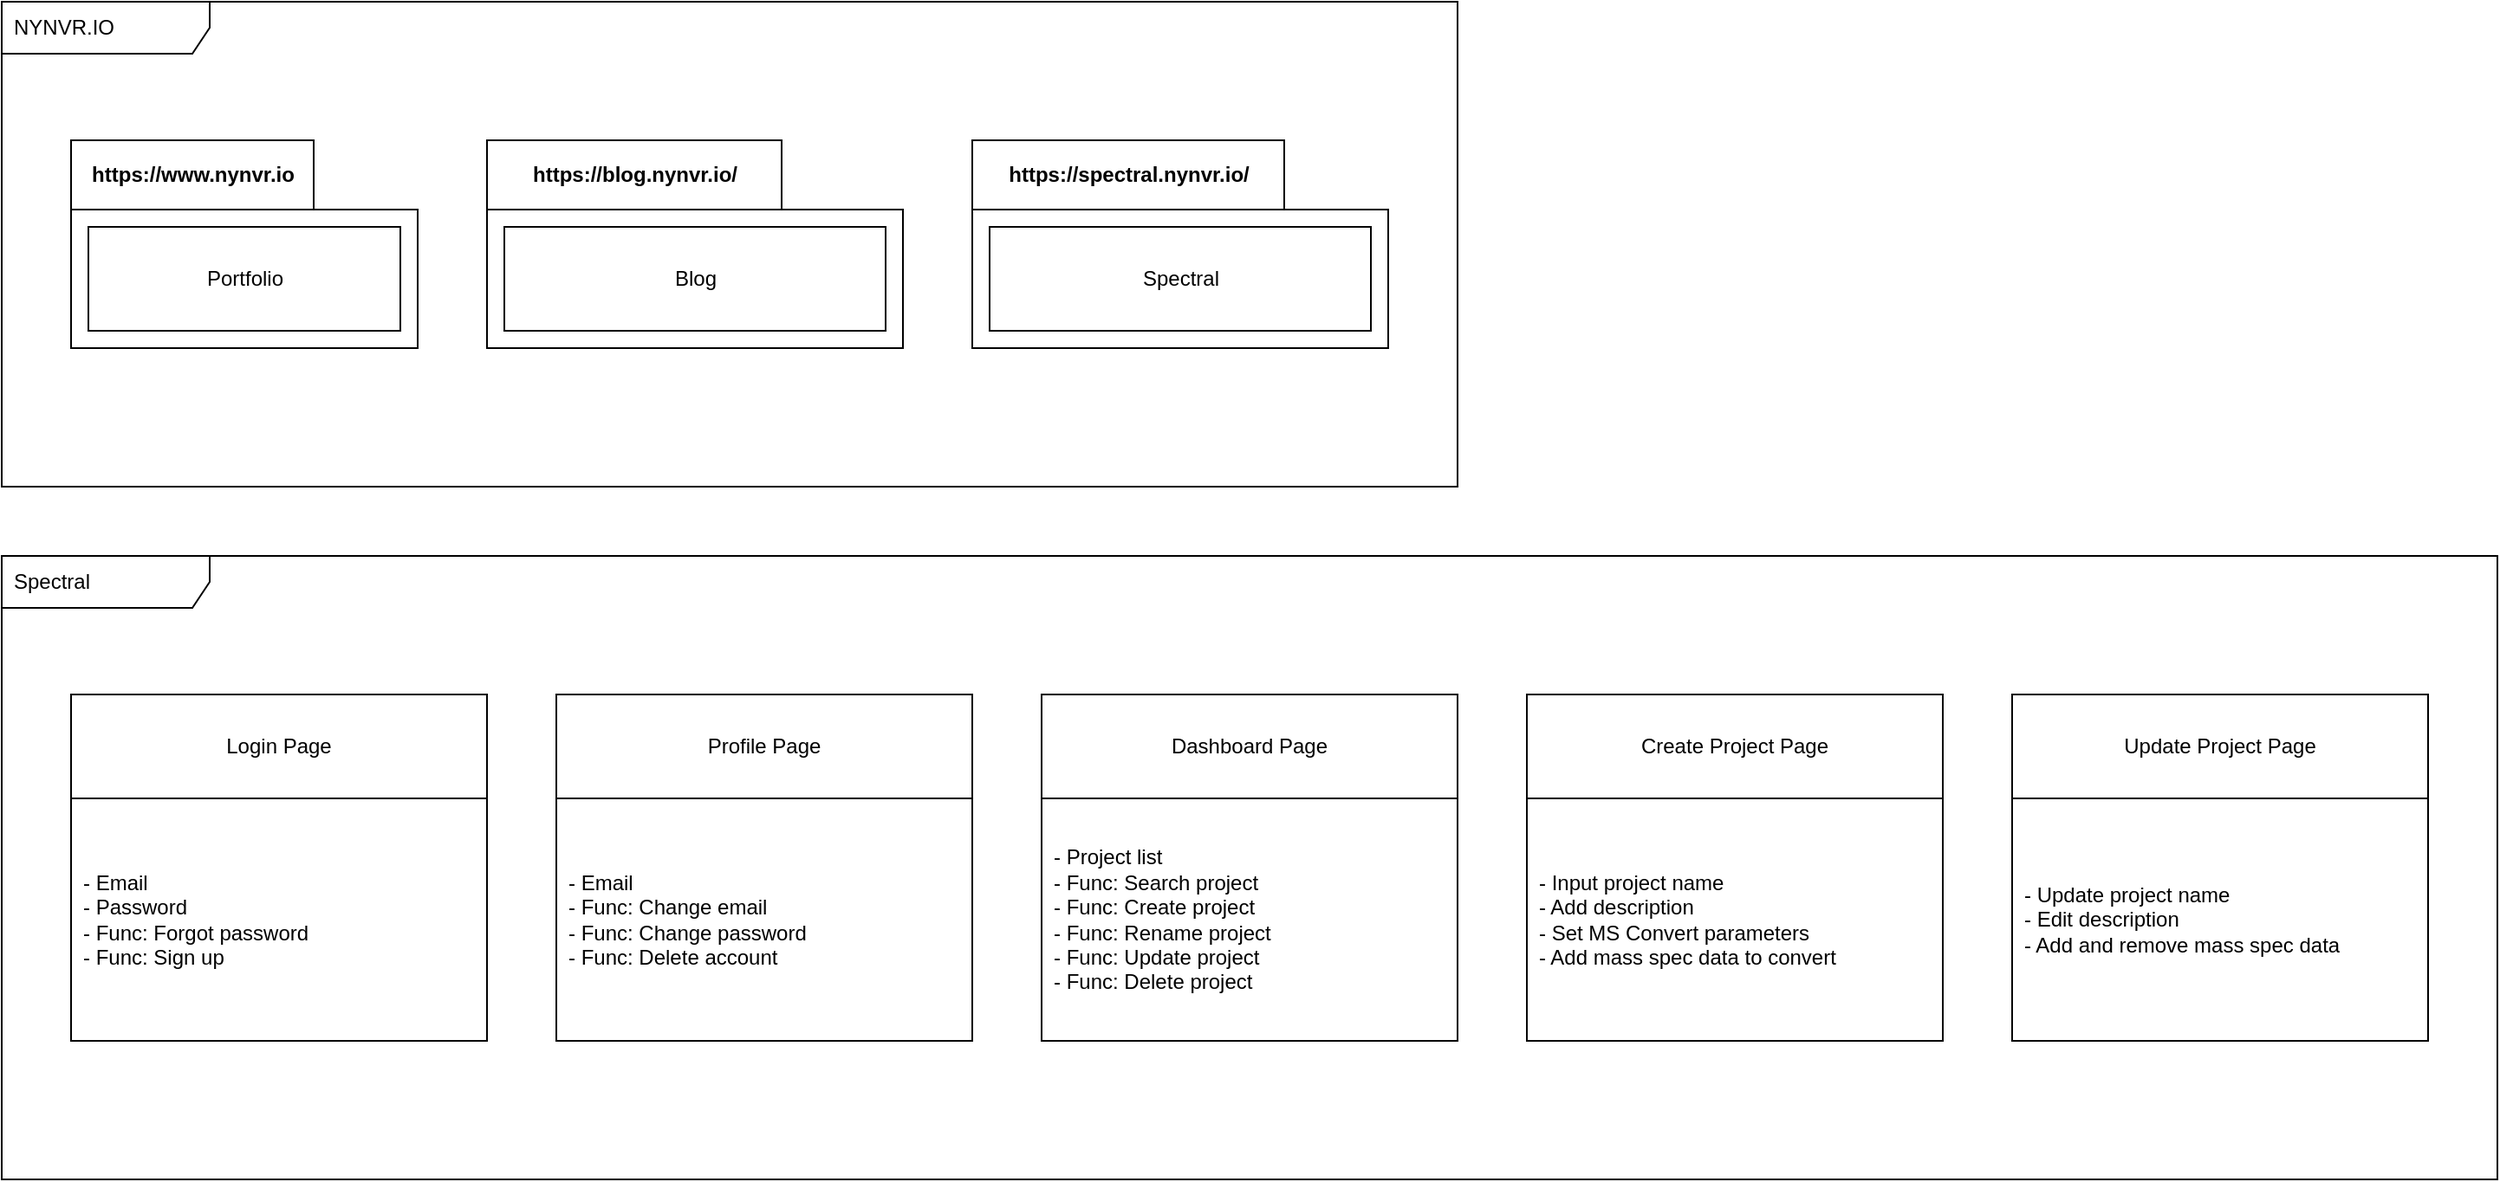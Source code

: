 <mxfile>
    <diagram id="nEvBSG_II33ZP197EeSc" name="System Architecture">
        <mxGraphModel dx="2644" dy="753" grid="1" gridSize="10" guides="1" tooltips="1" connect="1" arrows="1" fold="1" page="1" pageScale="1" pageWidth="850" pageHeight="1100" math="0" shadow="0">
            <root>
                <mxCell id="0"/>
                <mxCell id="1" parent="0"/>
                <mxCell id="Aqx8sS473rSUjkVLp6vu-7" value="NYNVR.IO" style="shape=umlFrame;whiteSpace=wrap;html=1;width=120;height=30;boundedLbl=1;verticalAlign=middle;align=left;spacingLeft=5;" parent="1" vertex="1">
                    <mxGeometry x="40" y="40" width="840" height="280" as="geometry"/>
                </mxCell>
                <mxCell id="Aqx8sS473rSUjkVLp6vu-12" value="https://www.nynvr.io" style="shape=folder;fontStyle=1;tabWidth=140;tabHeight=40;tabPosition=left;html=1;boundedLbl=1;labelInHeader=1;container=1;collapsible=0;recursiveResize=0;" parent="1" vertex="1">
                    <mxGeometry x="80" y="120" width="200" height="120" as="geometry"/>
                </mxCell>
                <mxCell id="Aqx8sS473rSUjkVLp6vu-13" value="Portfolio" style="html=1;" parent="Aqx8sS473rSUjkVLp6vu-12" vertex="1">
                    <mxGeometry width="180" height="60" relative="1" as="geometry">
                        <mxPoint x="10" y="50" as="offset"/>
                    </mxGeometry>
                </mxCell>
                <mxCell id="Aqx8sS473rSUjkVLp6vu-16" value="https://blog.nynvr.io/" style="shape=folder;fontStyle=1;tabWidth=170;tabHeight=40;tabPosition=left;html=1;boundedLbl=1;labelInHeader=1;container=1;collapsible=0;recursiveResize=0;" parent="1" vertex="1">
                    <mxGeometry x="320" y="120" width="240" height="120" as="geometry"/>
                </mxCell>
                <mxCell id="Aqx8sS473rSUjkVLp6vu-17" value="Blog" style="html=1;" parent="Aqx8sS473rSUjkVLp6vu-16" vertex="1">
                    <mxGeometry width="220" height="60" relative="1" as="geometry">
                        <mxPoint x="10" y="50" as="offset"/>
                    </mxGeometry>
                </mxCell>
                <mxCell id="Aqx8sS473rSUjkVLp6vu-20" value="https://spectral.nynvr.io/" style="shape=folder;fontStyle=1;tabWidth=180;tabHeight=40;tabPosition=left;html=1;boundedLbl=1;labelInHeader=1;container=1;collapsible=0;recursiveResize=0;" parent="1" vertex="1">
                    <mxGeometry x="600" y="120" width="240" height="120" as="geometry"/>
                </mxCell>
                <mxCell id="Aqx8sS473rSUjkVLp6vu-21" value="Spectral" style="html=1;" parent="Aqx8sS473rSUjkVLp6vu-20" vertex="1">
                    <mxGeometry width="220" height="60" relative="1" as="geometry">
                        <mxPoint x="10" y="50" as="offset"/>
                    </mxGeometry>
                </mxCell>
                <mxCell id="Bs2yLP5T_rpIrXNxcRXD-1" value="Spectral" style="shape=umlFrame;whiteSpace=wrap;html=1;width=120;height=30;boundedLbl=1;verticalAlign=middle;align=left;spacingLeft=5;" parent="1" vertex="1">
                    <mxGeometry x="40" y="360" width="1440" height="360" as="geometry"/>
                </mxCell>
                <mxCell id="Bs2yLP5T_rpIrXNxcRXD-8" value="Login Page" style="rounded=0;whiteSpace=wrap;html=1;" parent="1" vertex="1">
                    <mxGeometry x="80" y="440" width="240" height="60" as="geometry"/>
                </mxCell>
                <mxCell id="Bs2yLP5T_rpIrXNxcRXD-9" value="Dashboard Page" style="rounded=0;whiteSpace=wrap;html=1;" parent="1" vertex="1">
                    <mxGeometry x="640" y="440" width="240" height="60" as="geometry"/>
                </mxCell>
                <mxCell id="Bs2yLP5T_rpIrXNxcRXD-11" value="- Project list&lt;br&gt;- Func: Search project&lt;br&gt;- Func: Create project&lt;br&gt;- Func:&amp;nbsp;Rename project&lt;br&gt;- Func:&amp;nbsp;Update project&lt;br&gt;- Func:&amp;nbsp;Delete project" style="rounded=0;whiteSpace=wrap;html=1;align=left;spacingTop=5;spacingLeft=5;spacingBottom=5;spacingRight=5;" parent="1" vertex="1">
                    <mxGeometry x="640" y="500" width="240" height="140" as="geometry"/>
                </mxCell>
                <mxCell id="Bs2yLP5T_rpIrXNxcRXD-12" value="Create Project Page" style="rounded=0;whiteSpace=wrap;html=1;" parent="1" vertex="1">
                    <mxGeometry x="920" y="440" width="240" height="60" as="geometry"/>
                </mxCell>
                <mxCell id="Bs2yLP5T_rpIrXNxcRXD-13" value="- Input project name&lt;br&gt;- Add description&lt;br&gt;- Set MS Convert parameters&lt;br&gt;- Add mass spec data to convert" style="rounded=0;whiteSpace=wrap;html=1;align=left;spacingTop=5;spacingLeft=5;spacingBottom=5;spacingRight=5;" parent="1" vertex="1">
                    <mxGeometry x="920" y="500" width="240" height="140" as="geometry"/>
                </mxCell>
                <mxCell id="Bs2yLP5T_rpIrXNxcRXD-15" value="Update Project Page" style="rounded=0;whiteSpace=wrap;html=1;" parent="1" vertex="1">
                    <mxGeometry x="1200" y="440" width="240" height="60" as="geometry"/>
                </mxCell>
                <mxCell id="Bs2yLP5T_rpIrXNxcRXD-16" value="- Update project name&lt;br&gt;- Edit description&lt;br&gt;- Add and remove mass spec data" style="rounded=0;whiteSpace=wrap;html=1;align=left;spacingTop=5;spacingLeft=5;spacingBottom=5;spacingRight=5;" parent="1" vertex="1">
                    <mxGeometry x="1200" y="500" width="240" height="140" as="geometry"/>
                </mxCell>
                <mxCell id="Bs2yLP5T_rpIrXNxcRXD-17" value="- Email&lt;br&gt;- Password&lt;br&gt;- Func: Forgot password&lt;br&gt;- Func: Sign up" style="rounded=0;whiteSpace=wrap;html=1;align=left;spacingTop=5;spacingLeft=5;spacingBottom=5;spacingRight=5;" parent="1" vertex="1">
                    <mxGeometry x="80" y="500" width="240" height="140" as="geometry"/>
                </mxCell>
                <mxCell id="Bs2yLP5T_rpIrXNxcRXD-19" value="Profile Page" style="rounded=0;whiteSpace=wrap;html=1;" parent="1" vertex="1">
                    <mxGeometry x="360" y="440" width="240" height="60" as="geometry"/>
                </mxCell>
                <mxCell id="Bs2yLP5T_rpIrXNxcRXD-20" value="- Email&lt;br&gt;- Func: Change email&lt;br&gt;- Func: Change password&lt;br&gt;- Func: Delete account" style="rounded=0;whiteSpace=wrap;html=1;align=left;spacingTop=5;spacingLeft=5;spacingBottom=5;spacingRight=5;" parent="1" vertex="1">
                    <mxGeometry x="360" y="500" width="240" height="140" as="geometry"/>
                </mxCell>
            </root>
        </mxGraphModel>
    </diagram>
</mxfile>